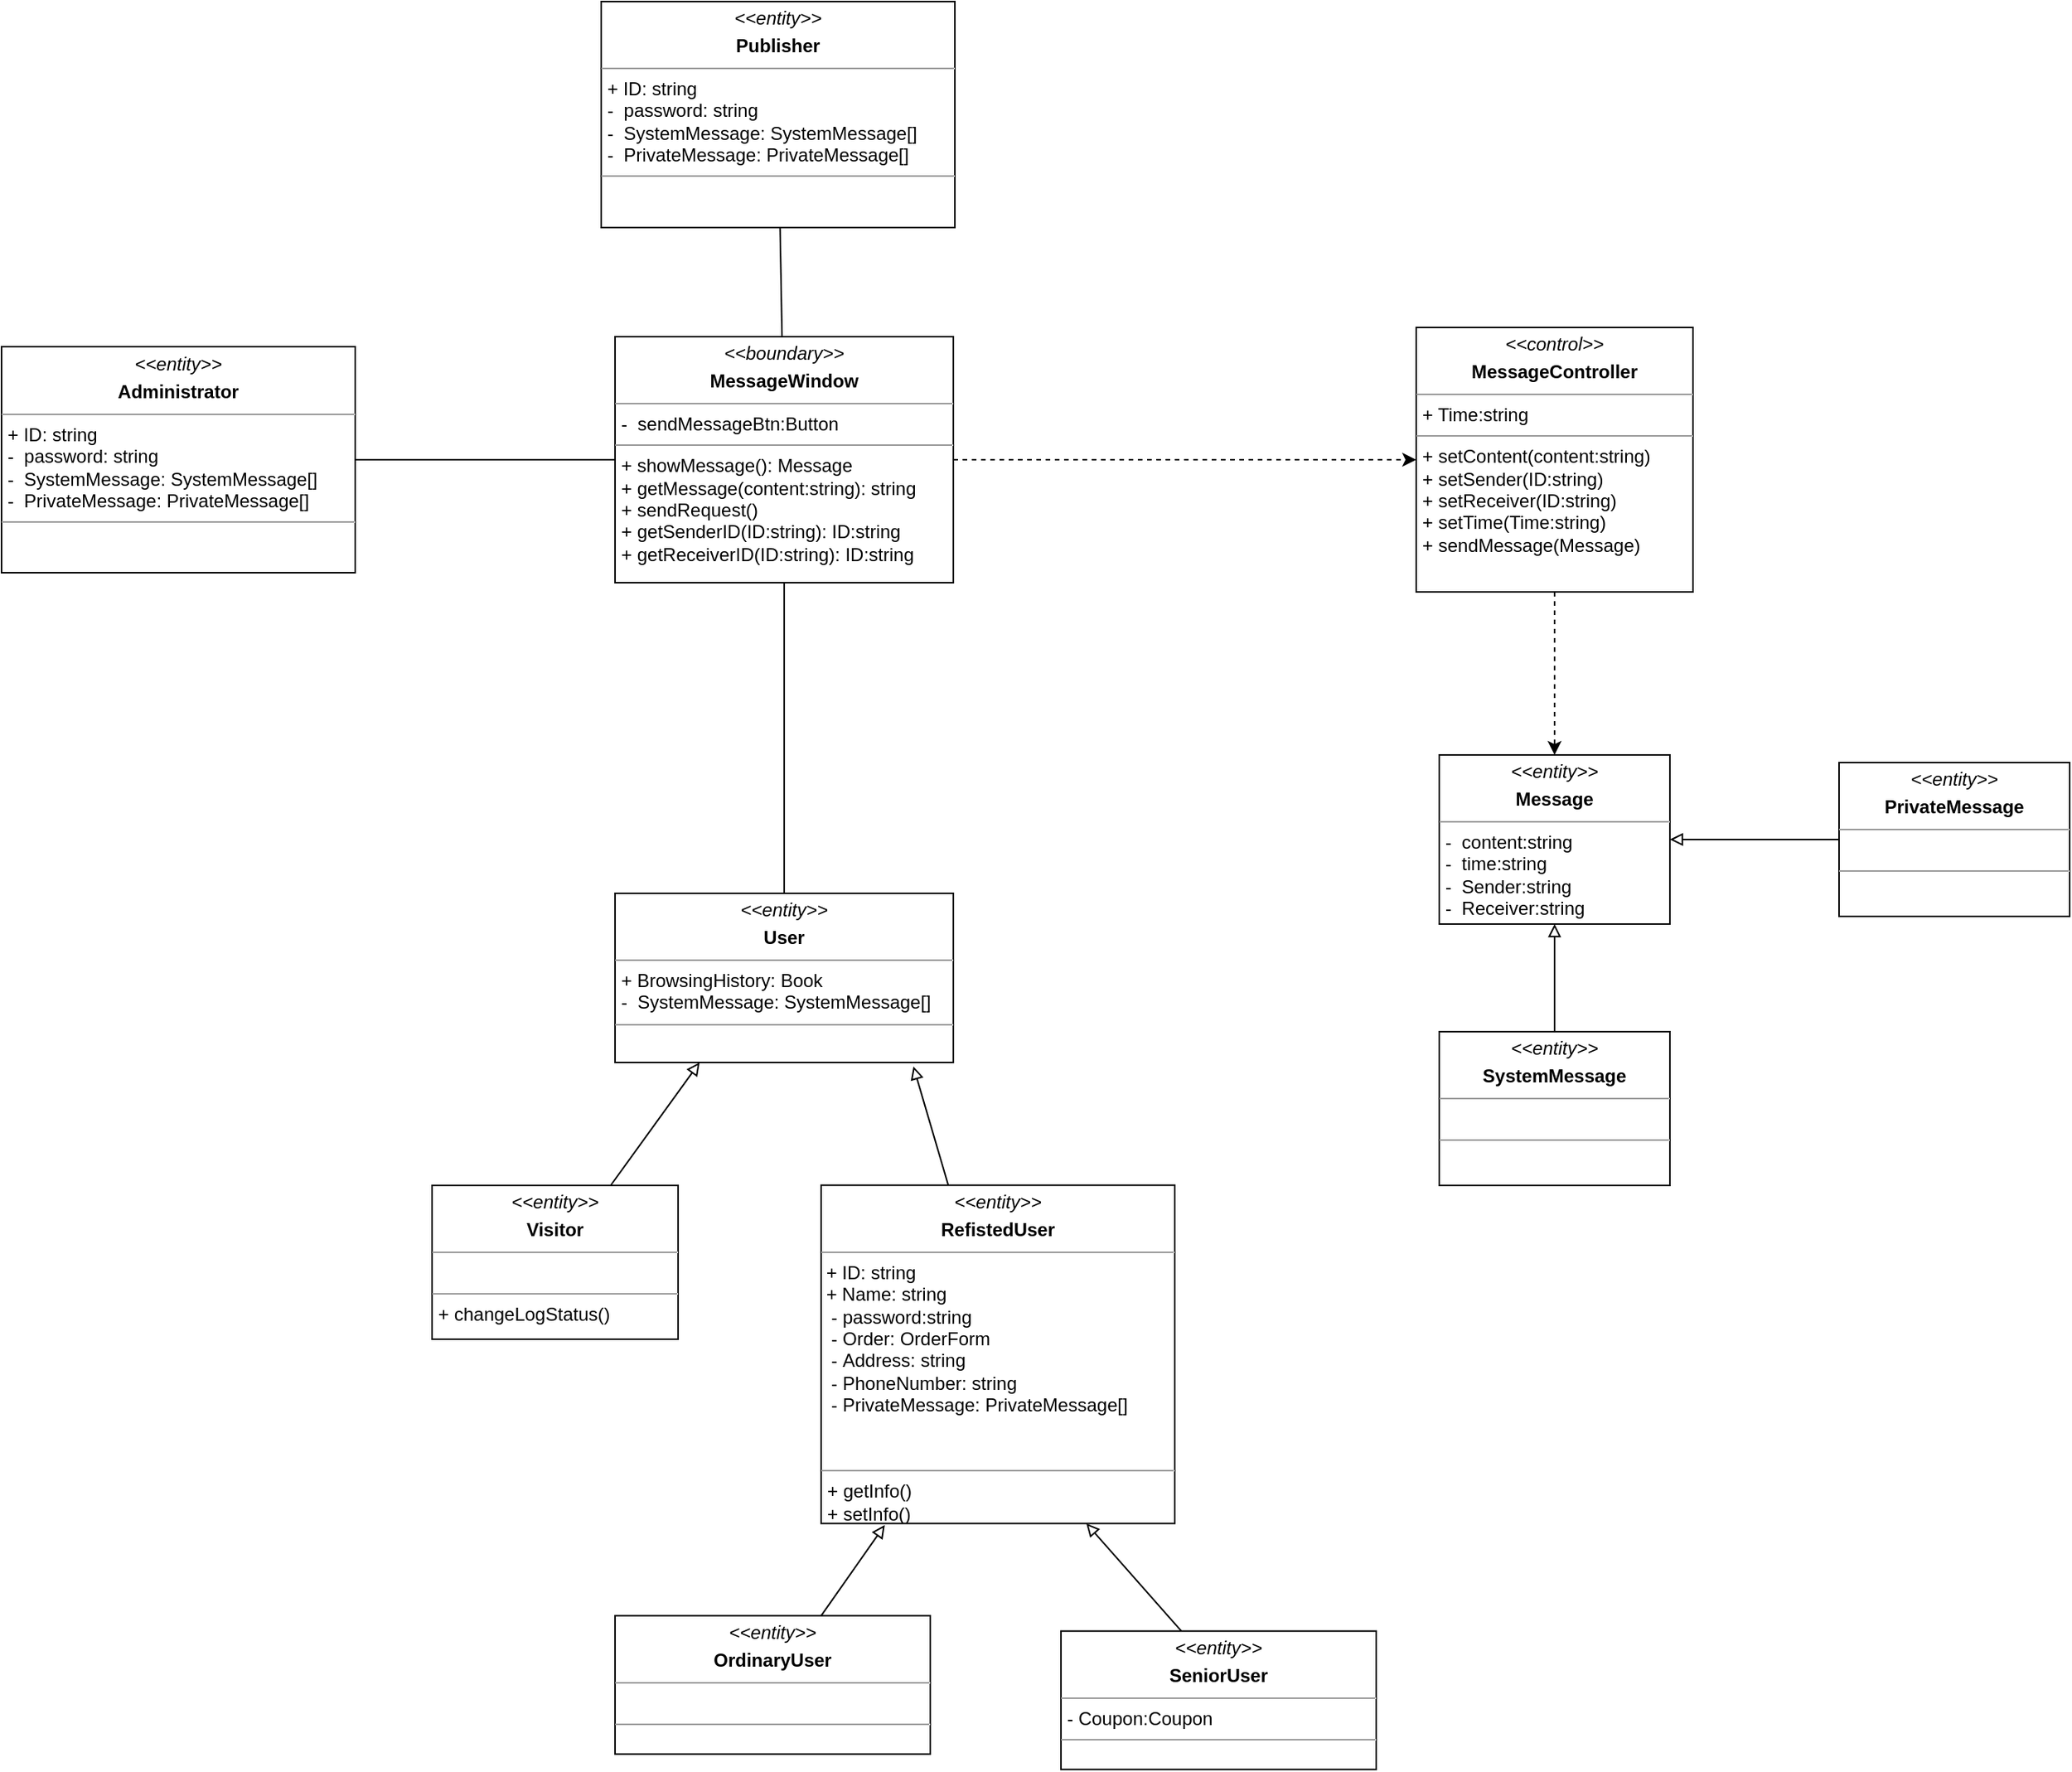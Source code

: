<mxfile version="10.6.9" type="device"><diagram id="AG-oFUcFdhh8srJolmY6" name="第 1 页"><mxGraphModel dx="1884" dy="584" grid="1" gridSize="10" guides="1" tooltips="1" connect="1" arrows="1" fold="1" page="1" pageScale="1" pageWidth="827" pageHeight="1169" math="0" shadow="0"><root><mxCell id="0"/><mxCell id="1" parent="0"/><mxCell id="Z3ZA-8zbvS8oJiWMSsn_-19" style="edgeStyle=none;rounded=0;orthogonalLoop=1;jettySize=auto;html=1;entryX=0;entryY=0.5;entryDx=0;entryDy=0;endArrow=classic;endFill=1;dashed=1;" edge="1" parent="1" source="Z3ZA-8zbvS8oJiWMSsn_-1" target="Z3ZA-8zbvS8oJiWMSsn_-3"><mxGeometry relative="1" as="geometry"/></mxCell><mxCell id="Z3ZA-8zbvS8oJiWMSsn_-1" value="&lt;p style=&quot;margin: 0px ; margin-top: 4px ; text-align: center&quot;&gt;&lt;i&gt;&amp;lt;&amp;lt;boundary&amp;gt;&amp;gt;&lt;/i&gt;&lt;b&gt;&lt;br&gt;&lt;/b&gt;&lt;/p&gt;&lt;p style=&quot;margin: 0px ; margin-top: 4px ; text-align: center&quot;&gt;&lt;b&gt;MessageWindow&lt;/b&gt;&lt;/p&gt;&lt;hr size=&quot;1&quot;&gt;&lt;p style=&quot;margin: 0px ; margin-left: 4px&quot;&gt;-&amp;nbsp; sendMessageBtn:Button&lt;/p&gt;&lt;hr size=&quot;1&quot;&gt;&lt;p style=&quot;margin: 0px ; margin-left: 4px&quot;&gt;+ showMessage(): Message&lt;/p&gt;&lt;p style=&quot;margin: 0px ; margin-left: 4px&quot;&gt;+ getMessage(content:string): string&lt;br&gt;&lt;/p&gt;&lt;p style=&quot;margin: 0px ; margin-left: 4px&quot;&gt;+ sendRequest()&lt;br&gt;&lt;/p&gt;&lt;p style=&quot;margin: 0px ; margin-left: 4px&quot;&gt;+ getSenderID(ID:string): ID:string&lt;br&gt;&lt;/p&gt;&lt;p style=&quot;margin: 0px ; margin-left: 4px&quot;&gt;+ getReceiverID(ID:string): ID:string&lt;/p&gt;&lt;p style=&quot;margin: 0px ; margin-left: 4px&quot;&gt;&lt;br&gt;&lt;/p&gt;&lt;p style=&quot;margin: 0px ; margin-left: 4px&quot;&gt;&lt;br&gt;&lt;/p&gt;" style="verticalAlign=top;align=left;overflow=fill;fontSize=12;fontFamily=Helvetica;html=1;" vertex="1" parent="1"><mxGeometry x="239" y="288" width="220" height="160" as="geometry"/></mxCell><mxCell id="Z3ZA-8zbvS8oJiWMSsn_-20" style="edgeStyle=none;rounded=0;orthogonalLoop=1;jettySize=auto;html=1;entryX=0.5;entryY=0;entryDx=0;entryDy=0;dashed=1;endArrow=classic;endFill=1;" edge="1" parent="1" source="Z3ZA-8zbvS8oJiWMSsn_-3" target="Z3ZA-8zbvS8oJiWMSsn_-4"><mxGeometry relative="1" as="geometry"/></mxCell><mxCell id="Z3ZA-8zbvS8oJiWMSsn_-3" value="&lt;p style=&quot;margin: 0px ; margin-top: 4px ; text-align: center&quot;&gt;&lt;i&gt;&amp;lt;&amp;lt;control&amp;gt;&amp;gt;&lt;/i&gt;&lt;b&gt;&lt;br&gt;&lt;/b&gt;&lt;/p&gt;&lt;p style=&quot;margin: 0px ; margin-top: 4px ; text-align: center&quot;&gt;&lt;b&gt;MessageController&lt;/b&gt;&lt;/p&gt;&lt;hr size=&quot;1&quot;&gt;&lt;p style=&quot;margin: 0px ; margin-left: 4px&quot;&gt;+ Time:string&lt;/p&gt;&lt;hr size=&quot;1&quot;&gt;&lt;p style=&quot;margin: 0px ; margin-left: 4px&quot;&gt;&lt;span&gt;+ setContent(content:string)&lt;/span&gt;&lt;/p&gt;&lt;p style=&quot;margin: 0px ; margin-left: 4px&quot;&gt;&lt;span&gt;+ setSender(ID:string)&lt;/span&gt;&lt;br&gt;&lt;/p&gt;&lt;p style=&quot;margin: 0px ; margin-left: 4px&quot;&gt;+ setReceiver(ID:string)&lt;/p&gt;&lt;p style=&quot;margin: 0px ; margin-left: 4px&quot;&gt;+ setTime(Time:string)&lt;br&gt;&lt;/p&gt;&lt;p style=&quot;margin: 0px ; margin-left: 4px&quot;&gt;+ sendMessage(Message)&lt;br&gt;&lt;/p&gt;" style="verticalAlign=top;align=left;overflow=fill;fontSize=12;fontFamily=Helvetica;html=1;" vertex="1" parent="1"><mxGeometry x="760" y="282" width="180" height="172" as="geometry"/></mxCell><mxCell id="Z3ZA-8zbvS8oJiWMSsn_-4" value="&lt;p style=&quot;margin: 0px ; margin-top: 4px ; text-align: center&quot;&gt;&lt;i&gt;&amp;lt;&amp;lt;entity&amp;gt;&amp;gt;&lt;/i&gt;&lt;b&gt;&lt;br&gt;&lt;/b&gt;&lt;/p&gt;&lt;p style=&quot;margin: 0px ; margin-top: 4px ; text-align: center&quot;&gt;&lt;b&gt;Message&lt;/b&gt;&lt;/p&gt;&lt;hr size=&quot;1&quot;&gt;&lt;p style=&quot;margin: 0px ; margin-left: 4px&quot;&gt;-&amp;nbsp; content:string&lt;/p&gt;&lt;p style=&quot;margin: 0px ; margin-left: 4px&quot;&gt;-&amp;nbsp; time:string&lt;br&gt;&lt;/p&gt;&lt;p style=&quot;margin: 0px ; margin-left: 4px&quot;&gt;-&amp;nbsp; Sender:string&lt;br&gt;&lt;/p&gt;&lt;p style=&quot;margin: 0px ; margin-left: 4px&quot;&gt;-&amp;nbsp; Receiver:string&lt;br&gt;&lt;/p&gt;&lt;hr size=&quot;1&quot;&gt;&lt;p style=&quot;margin: 0px ; margin-left: 4px&quot;&gt;&lt;br&gt;&lt;/p&gt;" style="verticalAlign=top;align=left;overflow=fill;fontSize=12;fontFamily=Helvetica;html=1;" vertex="1" parent="1"><mxGeometry x="775" y="560" width="150" height="110" as="geometry"/></mxCell><mxCell id="Z3ZA-8zbvS8oJiWMSsn_-18" style="edgeStyle=none;rounded=0;orthogonalLoop=1;jettySize=auto;html=1;entryX=0.5;entryY=1;entryDx=0;entryDy=0;endArrow=none;endFill=0;" edge="1" parent="1" source="Z3ZA-8zbvS8oJiWMSsn_-5" target="Z3ZA-8zbvS8oJiWMSsn_-1"><mxGeometry relative="1" as="geometry"/></mxCell><mxCell id="Z3ZA-8zbvS8oJiWMSsn_-5" value="&lt;p style=&quot;margin: 0px ; margin-top: 4px ; text-align: center&quot;&gt;&lt;i&gt;&amp;lt;&amp;lt;entity&amp;gt;&amp;gt;&lt;/i&gt;&lt;b&gt;&lt;br&gt;&lt;/b&gt;&lt;/p&gt;&lt;p style=&quot;margin: 0px ; margin-top: 4px ; text-align: center&quot;&gt;&lt;b&gt;User&lt;/b&gt;&lt;/p&gt;&lt;hr size=&quot;1&quot;&gt;&lt;p style=&quot;margin: 0px ; margin-left: 4px&quot;&gt;+ BrowsingHistory: Book&lt;/p&gt;&lt;p style=&quot;margin: 0px ; margin-left: 4px&quot;&gt;-&amp;nbsp; SystemMessage: SystemMessage[]&lt;br&gt;&lt;/p&gt;&lt;hr size=&quot;1&quot;&gt;&lt;p style=&quot;margin: 0px ; margin-left: 4px&quot;&gt;&lt;br&gt;&lt;/p&gt;" style="verticalAlign=top;align=left;overflow=fill;fontSize=12;fontFamily=Helvetica;html=1;" vertex="1" parent="1"><mxGeometry x="239" y="650" width="220" height="110" as="geometry"/></mxCell><mxCell id="Z3ZA-8zbvS8oJiWMSsn_-15" style="rounded=0;orthogonalLoop=1;jettySize=auto;html=1;entryX=0.25;entryY=1;entryDx=0;entryDy=0;endArrow=block;endFill=0;" edge="1" parent="1" source="Z3ZA-8zbvS8oJiWMSsn_-6" target="Z3ZA-8zbvS8oJiWMSsn_-5"><mxGeometry relative="1" as="geometry"/></mxCell><mxCell id="Z3ZA-8zbvS8oJiWMSsn_-6" value="&lt;p style=&quot;margin: 0px ; margin-top: 4px ; text-align: center&quot;&gt;&lt;i&gt;&amp;lt;&amp;lt;entity&amp;gt;&amp;gt;&lt;/i&gt;&lt;b&gt;&lt;br&gt;&lt;/b&gt;&lt;/p&gt;&lt;p style=&quot;margin: 0px ; margin-top: 4px ; text-align: center&quot;&gt;&lt;b&gt;Visitor&lt;/b&gt;&lt;/p&gt;&lt;hr size=&quot;1&quot;&gt;&lt;p style=&quot;margin: 0px ; margin-left: 4px&quot;&gt;&lt;br&gt;&lt;/p&gt;&lt;hr size=&quot;1&quot;&gt;&lt;p style=&quot;margin: 0px ; margin-left: 4px&quot;&gt;+ changeLogStatus()&lt;/p&gt;" style="verticalAlign=top;align=left;overflow=fill;fontSize=12;fontFamily=Helvetica;html=1;" vertex="1" parent="1"><mxGeometry x="120" y="840" width="160" height="100" as="geometry"/></mxCell><mxCell id="Z3ZA-8zbvS8oJiWMSsn_-17" style="rounded=0;orthogonalLoop=1;jettySize=auto;html=1;entryX=0.882;entryY=1.024;entryDx=0;entryDy=0;entryPerimeter=0;endArrow=block;endFill=0;" edge="1" parent="1" source="Z3ZA-8zbvS8oJiWMSsn_-10" target="Z3ZA-8zbvS8oJiWMSsn_-5"><mxGeometry relative="1" as="geometry"/></mxCell><mxCell id="Z3ZA-8zbvS8oJiWMSsn_-10" value="&lt;p style=&quot;margin: 0px ; margin-top: 4px ; text-align: center&quot;&gt;&lt;i&gt;&amp;lt;&amp;lt;entity&amp;gt;&amp;gt;&lt;/i&gt;&lt;b&gt;&lt;br&gt;&lt;/b&gt;&lt;/p&gt;&lt;p style=&quot;margin: 0px ; margin-top: 4px ; text-align: center&quot;&gt;&lt;b&gt;RefistedUser&lt;/b&gt;&lt;/p&gt;&lt;hr size=&quot;1&quot;&gt;&lt;div&gt;&amp;nbsp;+&amp;nbsp;ID:&amp;nbsp;string&lt;br&gt;&amp;nbsp;+&amp;nbsp;Name:&amp;nbsp;string&lt;br&gt;&amp;nbsp; -&amp;nbsp;password:string&lt;br&gt;&amp;nbsp; -&amp;nbsp;Order:&amp;nbsp;OrderForm&lt;br&gt;&amp;nbsp; -&amp;nbsp;Address:&amp;nbsp;string&lt;br&gt;&amp;nbsp; -&amp;nbsp;PhoneNumber: string&lt;br&gt;&amp;nbsp; -&amp;nbsp;PrivateMessage: PrivateMessage[]&amp;nbsp;&lt;/div&gt;&lt;p style=&quot;margin: 0px ; margin-left: 4px&quot;&gt;&lt;br&gt;&lt;/p&gt;&lt;p style=&quot;margin: 0px ; margin-left: 4px&quot;&gt;&lt;br&gt;&lt;/p&gt;&lt;hr size=&quot;1&quot;&gt;&lt;p style=&quot;margin: 0px ; margin-left: 4px&quot;&gt;+ getInfo()&lt;/p&gt;&lt;p style=&quot;margin: 0px ; margin-left: 4px&quot;&gt;+ setInfo()&lt;/p&gt;" style="verticalAlign=top;align=left;overflow=fill;fontSize=12;fontFamily=Helvetica;html=1;" vertex="1" parent="1"><mxGeometry x="373" y="839.833" width="230" height="220" as="geometry"/></mxCell><mxCell id="Z3ZA-8zbvS8oJiWMSsn_-11" style="edgeStyle=none;rounded=0;orthogonalLoop=1;jettySize=auto;html=1;entryX=0.383;entryY=0.003;entryDx=0;entryDy=0;entryPerimeter=0;endArrow=none;endFill=0;startArrow=block;startFill=0;exitX=0.75;exitY=1;exitDx=0;exitDy=0;" edge="1" parent="1" source="Z3ZA-8zbvS8oJiWMSsn_-10" target="Z3ZA-8zbvS8oJiWMSsn_-14"><mxGeometry relative="1" as="geometry"><mxPoint x="541.412" y="1029.833" as="sourcePoint"/></mxGeometry></mxCell><mxCell id="Z3ZA-8zbvS8oJiWMSsn_-12" style="edgeStyle=none;rounded=0;orthogonalLoop=1;jettySize=auto;html=1;exitX=0.18;exitY=1.005;exitDx=0;exitDy=0;startArrow=block;startFill=0;endArrow=none;endFill=0;exitPerimeter=0;" edge="1" parent="1" source="Z3ZA-8zbvS8oJiWMSsn_-10" target="Z3ZA-8zbvS8oJiWMSsn_-13"><mxGeometry relative="1" as="geometry"><mxPoint x="415" y="1029.833" as="sourcePoint"/></mxGeometry></mxCell><mxCell id="Z3ZA-8zbvS8oJiWMSsn_-13" value="&lt;p style=&quot;margin: 0px ; margin-top: 4px ; text-align: center&quot;&gt;&lt;i&gt;&amp;lt;&amp;lt;entity&amp;gt;&amp;gt;&lt;/i&gt;&lt;b&gt;&lt;br&gt;&lt;/b&gt;&lt;/p&gt;&lt;p style=&quot;margin: 0px ; margin-top: 4px ; text-align: center&quot;&gt;&lt;b&gt;OrdinaryUser&lt;/b&gt;&lt;/p&gt;&lt;hr size=&quot;1&quot;&gt;&lt;p style=&quot;margin: 0px ; margin-left: 4px&quot;&gt;&lt;br&gt;&lt;/p&gt;&lt;hr size=&quot;1&quot;&gt;&lt;p style=&quot;margin: 0px ; margin-left: 4px&quot;&gt;&lt;br&gt;&lt;/p&gt;" style="verticalAlign=top;align=left;overflow=fill;fontSize=12;fontFamily=Helvetica;html=1;" vertex="1" parent="1"><mxGeometry x="239" y="1119.833" width="205" height="90" as="geometry"/></mxCell><mxCell id="Z3ZA-8zbvS8oJiWMSsn_-14" value="&lt;p style=&quot;margin: 0px ; margin-top: 4px ; text-align: center&quot;&gt;&lt;i&gt;&amp;lt;&amp;lt;entity&amp;gt;&amp;gt;&lt;/i&gt;&lt;b&gt;&lt;br&gt;&lt;/b&gt;&lt;/p&gt;&lt;p style=&quot;margin: 0px ; margin-top: 4px ; text-align: center&quot;&gt;&lt;b&gt;SeniorUser&lt;/b&gt;&lt;/p&gt;&lt;hr size=&quot;1&quot;&gt;&lt;p style=&quot;margin: 0px ; margin-left: 4px&quot;&gt;- Coupon:Coupon&lt;/p&gt;&lt;hr size=&quot;1&quot;&gt;&lt;p style=&quot;margin: 0px ; margin-left: 4px&quot;&gt;&lt;br&gt;&lt;/p&gt;" style="verticalAlign=top;align=left;overflow=fill;fontSize=12;fontFamily=Helvetica;html=1;" vertex="1" parent="1"><mxGeometry x="529" y="1129.833" width="205" height="90" as="geometry"/></mxCell><mxCell id="Z3ZA-8zbvS8oJiWMSsn_-22" style="edgeStyle=none;rounded=0;orthogonalLoop=1;jettySize=auto;html=1;entryX=0;entryY=0.5;entryDx=0;entryDy=0;endArrow=none;endFill=0;" edge="1" parent="1" source="Z3ZA-8zbvS8oJiWMSsn_-21" target="Z3ZA-8zbvS8oJiWMSsn_-1"><mxGeometry relative="1" as="geometry"/></mxCell><mxCell id="Z3ZA-8zbvS8oJiWMSsn_-21" value="&lt;p style=&quot;margin: 0px ; margin-top: 4px ; text-align: center&quot;&gt;&lt;i&gt;&amp;lt;&amp;lt;entity&amp;gt;&amp;gt;&lt;/i&gt;&lt;b&gt;&lt;br&gt;&lt;/b&gt;&lt;/p&gt;&lt;p style=&quot;margin: 0px ; margin-top: 4px ; text-align: center&quot;&gt;&lt;b&gt;Administrator&lt;/b&gt;&lt;/p&gt;&lt;hr size=&quot;1&quot;&gt;&lt;p style=&quot;margin: 0px ; margin-left: 4px&quot;&gt;+ ID: string&lt;/p&gt;&lt;p style=&quot;margin: 0px ; margin-left: 4px&quot;&gt;-&amp;nbsp; password: string&lt;/p&gt;&lt;p style=&quot;margin: 0px ; margin-left: 4px&quot;&gt;-&amp;nbsp; SystemMessage: SystemMessage[]&lt;/p&gt;&lt;p style=&quot;margin: 0px ; margin-left: 4px&quot;&gt;-&amp;nbsp; PrivateMessage: PrivateMessage[]&lt;/p&gt;&lt;hr size=&quot;1&quot;&gt;&lt;p style=&quot;margin: 0px ; margin-left: 4px&quot;&gt;&lt;br&gt;&lt;/p&gt;" style="verticalAlign=top;align=left;overflow=fill;fontSize=12;fontFamily=Helvetica;html=1;" vertex="1" parent="1"><mxGeometry x="-160" y="294.5" width="230" height="147" as="geometry"/></mxCell><mxCell id="Z3ZA-8zbvS8oJiWMSsn_-24" style="edgeStyle=none;rounded=0;orthogonalLoop=1;jettySize=auto;html=1;endArrow=none;endFill=0;" edge="1" parent="1" source="Z3ZA-8zbvS8oJiWMSsn_-23" target="Z3ZA-8zbvS8oJiWMSsn_-1"><mxGeometry relative="1" as="geometry"/></mxCell><mxCell id="Z3ZA-8zbvS8oJiWMSsn_-23" value="&lt;p style=&quot;margin: 0px ; margin-top: 4px ; text-align: center&quot;&gt;&lt;i&gt;&amp;lt;&amp;lt;entity&amp;gt;&amp;gt;&lt;/i&gt;&lt;b&gt;&lt;br&gt;&lt;/b&gt;&lt;/p&gt;&lt;p style=&quot;margin: 0px ; margin-top: 4px ; text-align: center&quot;&gt;&lt;b&gt;Publisher&lt;/b&gt;&lt;/p&gt;&lt;hr size=&quot;1&quot;&gt;&lt;p style=&quot;margin: 0px ; margin-left: 4px&quot;&gt;+ ID: string&lt;/p&gt;&lt;p style=&quot;margin: 0px ; margin-left: 4px&quot;&gt;-&amp;nbsp; password: string&lt;/p&gt;&lt;p style=&quot;margin: 0px ; margin-left: 4px&quot;&gt;-&amp;nbsp; SystemMessage: SystemMessage[]&lt;/p&gt;&lt;p style=&quot;margin: 0px ; margin-left: 4px&quot;&gt;-&amp;nbsp; PrivateMessage: PrivateMessage[]&lt;/p&gt;&lt;hr size=&quot;1&quot;&gt;&lt;p style=&quot;margin: 0px ; margin-left: 4px&quot;&gt;&lt;br&gt;&lt;/p&gt;" style="verticalAlign=top;align=left;overflow=fill;fontSize=12;fontFamily=Helvetica;html=1;" vertex="1" parent="1"><mxGeometry x="230" y="70" width="230" height="147" as="geometry"/></mxCell><mxCell id="Z3ZA-8zbvS8oJiWMSsn_-27" style="edgeStyle=none;rounded=0;orthogonalLoop=1;jettySize=auto;html=1;entryX=0.5;entryY=1;entryDx=0;entryDy=0;endArrow=block;endFill=0;" edge="1" parent="1" source="Z3ZA-8zbvS8oJiWMSsn_-26" target="Z3ZA-8zbvS8oJiWMSsn_-4"><mxGeometry relative="1" as="geometry"/></mxCell><mxCell id="Z3ZA-8zbvS8oJiWMSsn_-26" value="&lt;p style=&quot;margin: 0px ; margin-top: 4px ; text-align: center&quot;&gt;&lt;i&gt;&amp;lt;&amp;lt;entity&amp;gt;&amp;gt;&lt;/i&gt;&lt;b&gt;&lt;br&gt;&lt;/b&gt;&lt;/p&gt;&lt;p style=&quot;margin: 0px ; margin-top: 4px ; text-align: center&quot;&gt;&lt;b&gt;SystemMessage&lt;/b&gt;&lt;/p&gt;&lt;hr size=&quot;1&quot;&gt;&lt;p style=&quot;margin: 0px ; margin-left: 4px&quot;&gt;&lt;br&gt;&lt;/p&gt;&lt;hr size=&quot;1&quot;&gt;&lt;p style=&quot;margin: 0px ; margin-left: 4px&quot;&gt;&lt;br&gt;&lt;/p&gt;" style="verticalAlign=top;align=left;overflow=fill;fontSize=12;fontFamily=Helvetica;html=1;" vertex="1" parent="1"><mxGeometry x="775" y="740" width="150" height="100" as="geometry"/></mxCell><mxCell id="Z3ZA-8zbvS8oJiWMSsn_-29" style="edgeStyle=none;rounded=0;orthogonalLoop=1;jettySize=auto;html=1;entryX=1;entryY=0.5;entryDx=0;entryDy=0;endArrow=block;endFill=0;" edge="1" parent="1" source="Z3ZA-8zbvS8oJiWMSsn_-28" target="Z3ZA-8zbvS8oJiWMSsn_-4"><mxGeometry relative="1" as="geometry"/></mxCell><mxCell id="Z3ZA-8zbvS8oJiWMSsn_-28" value="&lt;p style=&quot;margin: 0px ; margin-top: 4px ; text-align: center&quot;&gt;&lt;i&gt;&amp;lt;&amp;lt;entity&amp;gt;&amp;gt;&lt;/i&gt;&lt;b&gt;&lt;br&gt;&lt;/b&gt;&lt;/p&gt;&lt;p style=&quot;margin: 0px ; margin-top: 4px ; text-align: center&quot;&gt;&lt;b&gt;PrivateMessage&lt;/b&gt;&lt;/p&gt;&lt;hr size=&quot;1&quot;&gt;&lt;p style=&quot;margin: 0px ; margin-left: 4px&quot;&gt;&lt;br&gt;&lt;/p&gt;&lt;hr size=&quot;1&quot;&gt;&lt;p style=&quot;margin: 0px ; margin-left: 4px&quot;&gt;&lt;br&gt;&lt;/p&gt;" style="verticalAlign=top;align=left;overflow=fill;fontSize=12;fontFamily=Helvetica;html=1;" vertex="1" parent="1"><mxGeometry x="1035" y="565" width="150" height="100" as="geometry"/></mxCell></root></mxGraphModel></diagram></mxfile>